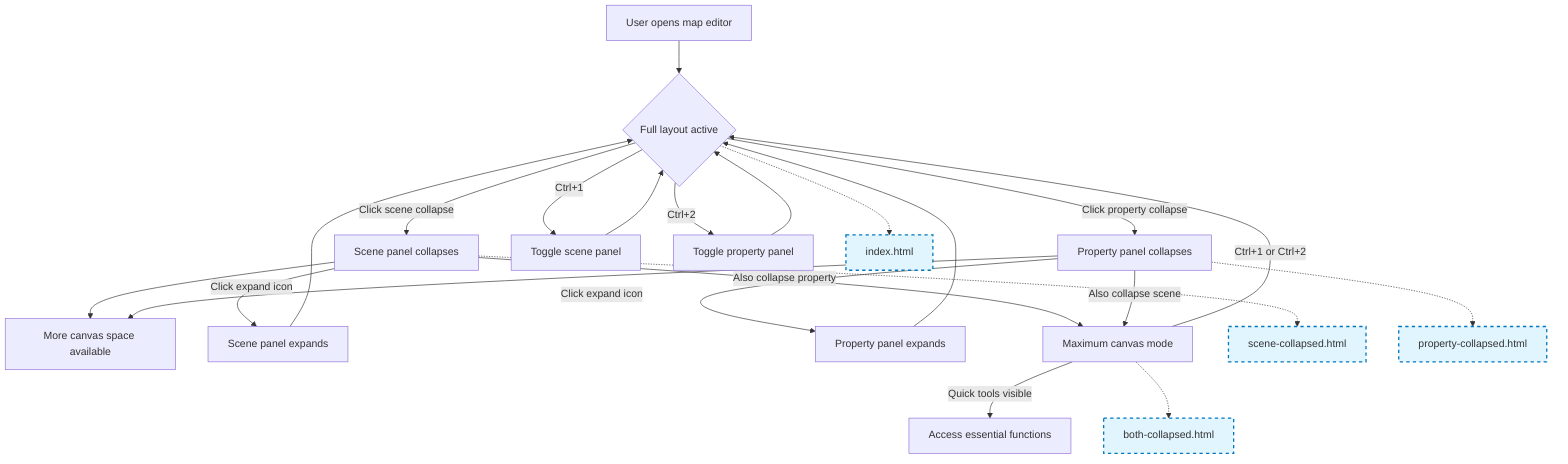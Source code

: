 flowchart TD
    Start[User opens map editor] --> FullLayout{Full layout active}
    
    %% Panel Management Flows
    FullLayout -->|Click scene collapse| SceneCollapse[Scene panel collapses]
    FullLayout -->|Click property collapse| PropCollapse[Property panel collapses]
    FullLayout -->|Ctrl+1| SceneToggle[Toggle scene panel]
    FullLayout -->|Ctrl+2| PropToggle[Toggle property panel]
    
    SceneCollapse --> ExpandedCanvas[More canvas space available]
    PropCollapse --> ExpandedCanvas
    
    SceneCollapse -->|Click expand icon| RestoreScene[Scene panel expands]
    PropCollapse -->|Click expand icon| RestoreProp[Property panel expands]
    
    %% Maximum canvas mode
    SceneCollapse -->|Also collapse property| MaxCanvas[Maximum canvas mode]
    PropCollapse -->|Also collapse scene| MaxCanvas
    MaxCanvas -->|Quick tools visible| QuickActions[Access essential functions]
    
    %% Keyboard shortcuts
    SceneToggle --> FullLayout
    PropToggle --> FullLayout
    
    %% Return paths
    RestoreScene --> FullLayout
    RestoreProp --> FullLayout
    MaxCanvas -->|Ctrl+1 or Ctrl+2| FullLayout
    
    %% Link to prototype states
    FullLayout -.-> IndexState["index.html"]
    SceneCollapse -.-> SceneState["scene-collapsed.html"]
    PropCollapse -.-> PropState["property-collapsed.html"]
    MaxCanvas -.-> BothState["both-collapsed.html"]
    
    %% Styling
    classDef prototypeLink fill:#e1f5fe,stroke:#0277bd,stroke-width:2px,stroke-dasharray: 5 5
    class IndexState,SceneState,PropState,BothState prototypeLink